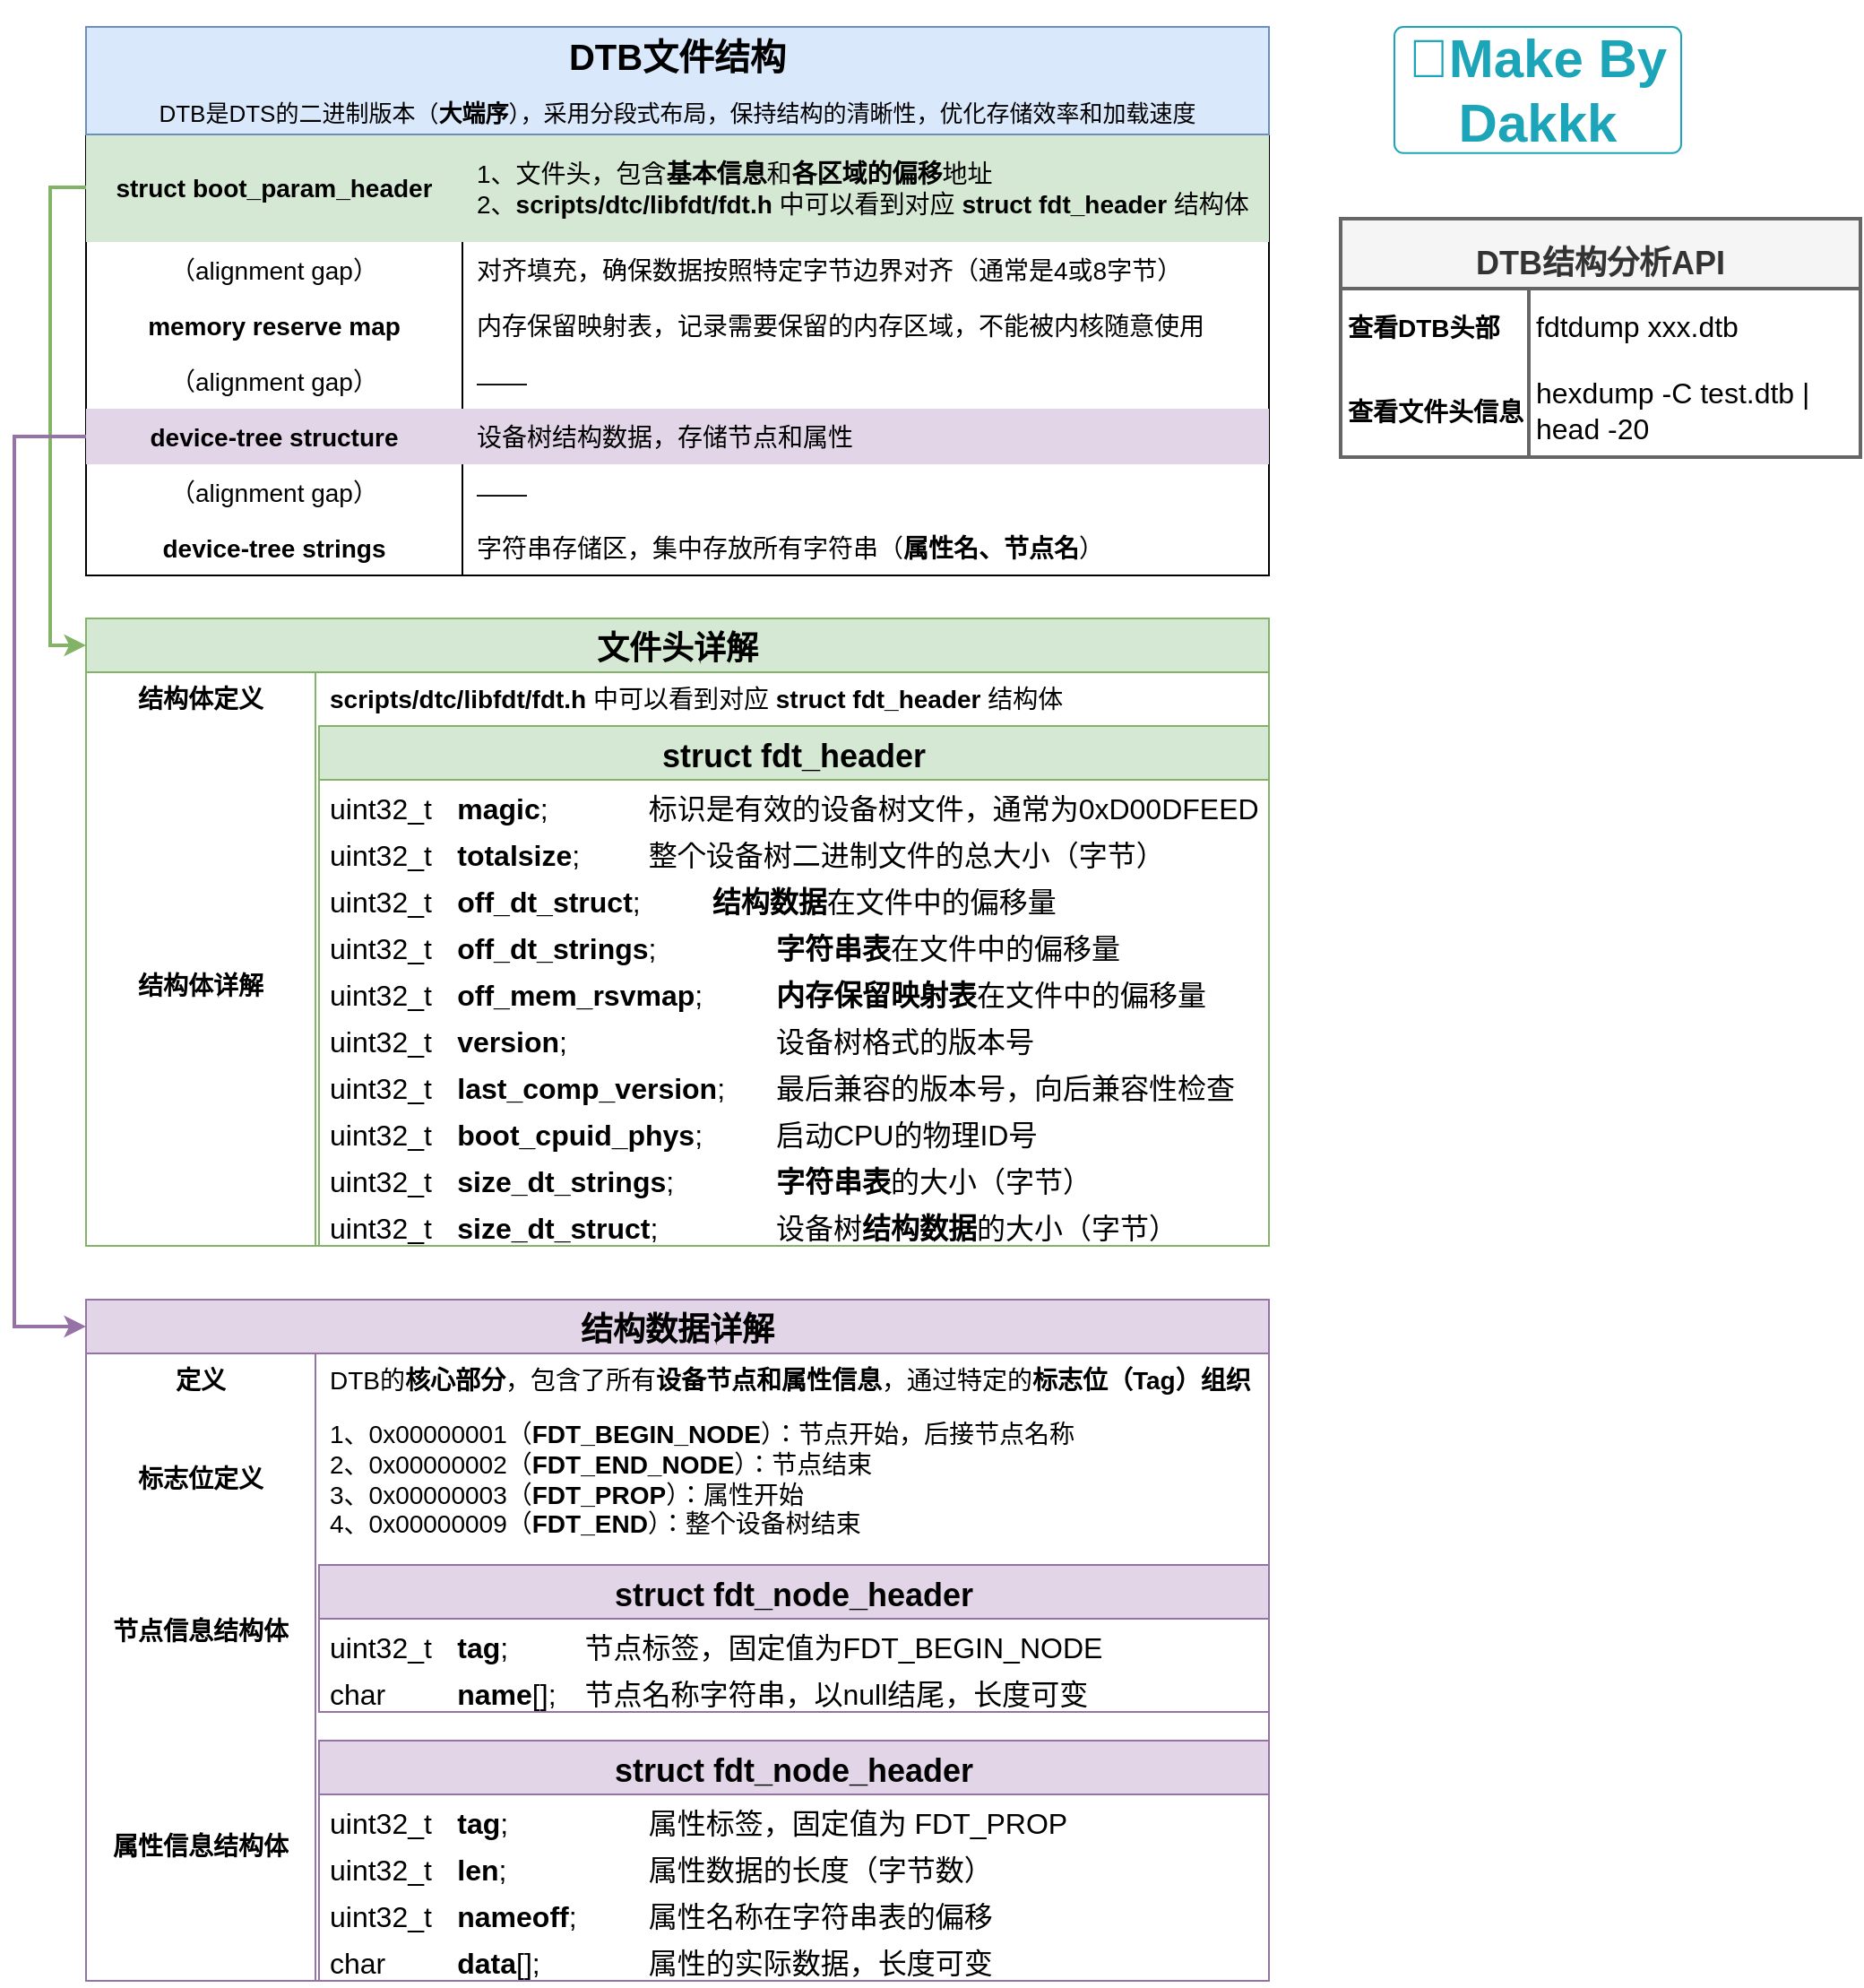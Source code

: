 <mxfile version="27.0.9">
  <diagram name="第 1 页" id="aDojiVrzr0_B-pQe_Svz">
    <mxGraphModel dx="2431" dy="1413" grid="1" gridSize="10" guides="1" tooltips="1" connect="1" arrows="1" fold="1" page="1" pageScale="1" pageWidth="1169" pageHeight="1654" math="0" shadow="0">
      <root>
        <mxCell id="0" />
        <mxCell id="1" parent="0" />
        <mxCell id="WqZ7D9HpAIjjWjwTD_I5-1" value="" style="shape=table;startSize=0;container=1;collapsible=0;childLayout=tableLayout;fixedRows=1;rowLines=0;fontStyle=0;strokeColor=default;fontSize=14;fillColor=none;" vertex="1" parent="1">
          <mxGeometry x="110" y="129" width="660" height="247" as="geometry" />
        </mxCell>
        <mxCell id="WqZ7D9HpAIjjWjwTD_I5-2" value="" style="shape=tableRow;horizontal=0;startSize=0;swimlaneHead=0;swimlaneBody=0;top=0;left=0;bottom=0;right=0;collapsible=0;dropTarget=0;fillColor=none;points=[[0,0.5],[1,0.5]];portConstraint=eastwest;strokeColor=inherit;fontSize=14;" vertex="1" parent="WqZ7D9HpAIjjWjwTD_I5-1">
          <mxGeometry width="660" height="61" as="geometry" />
        </mxCell>
        <mxCell id="WqZ7D9HpAIjjWjwTD_I5-3" value="&lt;b&gt;struct boot_param_header&lt;br&gt;&lt;/b&gt;" style="shape=partialRectangle;html=1;whiteSpace=wrap;connectable=0;fillColor=#d5e8d4;top=0;left=0;bottom=0;right=0;overflow=hidden;pointerEvents=1;strokeColor=inherit;fontSize=14;" vertex="1" parent="WqZ7D9HpAIjjWjwTD_I5-2">
          <mxGeometry width="210" height="61" as="geometry">
            <mxRectangle width="210" height="61" as="alternateBounds" />
          </mxGeometry>
        </mxCell>
        <mxCell id="WqZ7D9HpAIjjWjwTD_I5-4" value="1、文件头，包含&lt;b&gt;基本信息&lt;/b&gt;和&lt;b&gt;各区域的偏移&lt;/b&gt;地址&lt;br&gt;2、&lt;b&gt;scripts/dtc/libfdt/fdt.h&lt;/b&gt; 中可以看到对应 &lt;b&gt;struct fdt_header&amp;nbsp;&lt;/b&gt;结构体" style="shape=partialRectangle;html=1;whiteSpace=wrap;connectable=0;fillColor=#d5e8d4;top=0;left=0;bottom=0;right=0;align=left;spacingLeft=6;overflow=hidden;strokeColor=inherit;fontSize=14;" vertex="1" parent="WqZ7D9HpAIjjWjwTD_I5-2">
          <mxGeometry x="210" width="450" height="61" as="geometry">
            <mxRectangle width="450" height="61" as="alternateBounds" />
          </mxGeometry>
        </mxCell>
        <mxCell id="WqZ7D9HpAIjjWjwTD_I5-58" value="" style="shape=tableRow;horizontal=0;startSize=0;swimlaneHead=0;swimlaneBody=0;top=0;left=0;bottom=0;right=0;collapsible=0;dropTarget=0;fillColor=none;points=[[0,0.5],[1,0.5]];portConstraint=eastwest;strokeColor=inherit;fontSize=14;" vertex="1" parent="WqZ7D9HpAIjjWjwTD_I5-1">
          <mxGeometry y="61" width="660" height="31" as="geometry" />
        </mxCell>
        <mxCell id="WqZ7D9HpAIjjWjwTD_I5-59" value="（alignment gap）" style="shape=partialRectangle;html=1;whiteSpace=wrap;connectable=0;fillColor=none;top=0;left=0;bottom=0;right=0;overflow=hidden;pointerEvents=1;strokeColor=inherit;fontSize=14;" vertex="1" parent="WqZ7D9HpAIjjWjwTD_I5-58">
          <mxGeometry width="210" height="31" as="geometry">
            <mxRectangle width="210" height="31" as="alternateBounds" />
          </mxGeometry>
        </mxCell>
        <mxCell id="WqZ7D9HpAIjjWjwTD_I5-60" value="对齐填充，确保数据按照特定字节边界对齐（通常是4或8字节）" style="shape=partialRectangle;html=1;whiteSpace=wrap;connectable=0;fillColor=none;top=0;left=0;bottom=0;right=0;align=left;spacingLeft=6;overflow=hidden;strokeColor=inherit;fontSize=14;" vertex="1" parent="WqZ7D9HpAIjjWjwTD_I5-58">
          <mxGeometry x="210" width="450" height="31" as="geometry">
            <mxRectangle width="450" height="31" as="alternateBounds" />
          </mxGeometry>
        </mxCell>
        <mxCell id="WqZ7D9HpAIjjWjwTD_I5-61" value="" style="shape=tableRow;horizontal=0;startSize=0;swimlaneHead=0;swimlaneBody=0;top=0;left=0;bottom=0;right=0;collapsible=0;dropTarget=0;fillColor=none;points=[[0,0.5],[1,0.5]];portConstraint=eastwest;strokeColor=inherit;fontSize=14;" vertex="1" parent="WqZ7D9HpAIjjWjwTD_I5-1">
          <mxGeometry y="92" width="660" height="31" as="geometry" />
        </mxCell>
        <mxCell id="WqZ7D9HpAIjjWjwTD_I5-62" value="&lt;b&gt;memory reserve map&lt;/b&gt;" style="shape=partialRectangle;html=1;whiteSpace=wrap;connectable=0;fillColor=none;top=0;left=0;bottom=0;right=0;overflow=hidden;pointerEvents=1;strokeColor=inherit;fontSize=14;" vertex="1" parent="WqZ7D9HpAIjjWjwTD_I5-61">
          <mxGeometry width="210" height="31" as="geometry">
            <mxRectangle width="210" height="31" as="alternateBounds" />
          </mxGeometry>
        </mxCell>
        <mxCell id="WqZ7D9HpAIjjWjwTD_I5-63" value="内存保留映射表，记录需要保留的内存区域，不能被内核随意使用" style="shape=partialRectangle;html=1;whiteSpace=wrap;connectable=0;fillColor=none;top=0;left=0;bottom=0;right=0;align=left;spacingLeft=6;overflow=hidden;strokeColor=inherit;fontSize=14;" vertex="1" parent="WqZ7D9HpAIjjWjwTD_I5-61">
          <mxGeometry x="210" width="450" height="31" as="geometry">
            <mxRectangle width="450" height="31" as="alternateBounds" />
          </mxGeometry>
        </mxCell>
        <mxCell id="WqZ7D9HpAIjjWjwTD_I5-64" value="" style="shape=tableRow;horizontal=0;startSize=0;swimlaneHead=0;swimlaneBody=0;top=0;left=0;bottom=0;right=0;collapsible=0;dropTarget=0;fillColor=none;points=[[0,0.5],[1,0.5]];portConstraint=eastwest;strokeColor=inherit;fontSize=14;" vertex="1" parent="WqZ7D9HpAIjjWjwTD_I5-1">
          <mxGeometry y="123" width="660" height="31" as="geometry" />
        </mxCell>
        <mxCell id="WqZ7D9HpAIjjWjwTD_I5-65" value="（alignment gap）" style="shape=partialRectangle;html=1;whiteSpace=wrap;connectable=0;fillColor=none;top=0;left=0;bottom=0;right=0;overflow=hidden;pointerEvents=1;strokeColor=inherit;fontSize=14;" vertex="1" parent="WqZ7D9HpAIjjWjwTD_I5-64">
          <mxGeometry width="210" height="31" as="geometry">
            <mxRectangle width="210" height="31" as="alternateBounds" />
          </mxGeometry>
        </mxCell>
        <mxCell id="WqZ7D9HpAIjjWjwTD_I5-66" value="——" style="shape=partialRectangle;html=1;whiteSpace=wrap;connectable=0;fillColor=none;top=0;left=0;bottom=0;right=0;align=left;spacingLeft=6;overflow=hidden;strokeColor=inherit;fontSize=14;" vertex="1" parent="WqZ7D9HpAIjjWjwTD_I5-64">
          <mxGeometry x="210" width="450" height="31" as="geometry">
            <mxRectangle width="450" height="31" as="alternateBounds" />
          </mxGeometry>
        </mxCell>
        <mxCell id="WqZ7D9HpAIjjWjwTD_I5-67" value="" style="shape=tableRow;horizontal=0;startSize=0;swimlaneHead=0;swimlaneBody=0;top=0;left=0;bottom=0;right=0;collapsible=0;dropTarget=0;fillColor=none;points=[[0,0.5],[1,0.5]];portConstraint=eastwest;strokeColor=inherit;fontSize=14;" vertex="1" parent="WqZ7D9HpAIjjWjwTD_I5-1">
          <mxGeometry y="154" width="660" height="31" as="geometry" />
        </mxCell>
        <mxCell id="WqZ7D9HpAIjjWjwTD_I5-68" value="&lt;b&gt;device-tree structure&lt;/b&gt;" style="shape=partialRectangle;html=1;whiteSpace=wrap;connectable=0;fillColor=#e1d5e7;top=0;left=0;bottom=0;right=0;overflow=hidden;pointerEvents=1;strokeColor=#9673a6;fontSize=14;" vertex="1" parent="WqZ7D9HpAIjjWjwTD_I5-67">
          <mxGeometry width="210" height="31" as="geometry">
            <mxRectangle width="210" height="31" as="alternateBounds" />
          </mxGeometry>
        </mxCell>
        <mxCell id="WqZ7D9HpAIjjWjwTD_I5-69" value="设备树结构数据，存储节点和属性" style="shape=partialRectangle;html=1;whiteSpace=wrap;connectable=0;fillColor=#e1d5e7;top=0;left=0;bottom=0;right=0;align=left;spacingLeft=6;overflow=hidden;strokeColor=#9673a6;fontSize=14;" vertex="1" parent="WqZ7D9HpAIjjWjwTD_I5-67">
          <mxGeometry x="210" width="450" height="31" as="geometry">
            <mxRectangle width="450" height="31" as="alternateBounds" />
          </mxGeometry>
        </mxCell>
        <mxCell id="WqZ7D9HpAIjjWjwTD_I5-70" value="" style="shape=tableRow;horizontal=0;startSize=0;swimlaneHead=0;swimlaneBody=0;top=0;left=0;bottom=0;right=0;collapsible=0;dropTarget=0;fillColor=none;points=[[0,0.5],[1,0.5]];portConstraint=eastwest;strokeColor=inherit;fontSize=14;" vertex="1" parent="WqZ7D9HpAIjjWjwTD_I5-1">
          <mxGeometry y="185" width="660" height="31" as="geometry" />
        </mxCell>
        <mxCell id="WqZ7D9HpAIjjWjwTD_I5-71" value="（alignment gap）" style="shape=partialRectangle;html=1;whiteSpace=wrap;connectable=0;fillColor=none;top=0;left=0;bottom=0;right=0;overflow=hidden;pointerEvents=1;strokeColor=inherit;fontSize=14;" vertex="1" parent="WqZ7D9HpAIjjWjwTD_I5-70">
          <mxGeometry width="210" height="31" as="geometry">
            <mxRectangle width="210" height="31" as="alternateBounds" />
          </mxGeometry>
        </mxCell>
        <mxCell id="WqZ7D9HpAIjjWjwTD_I5-72" value="——" style="shape=partialRectangle;html=1;whiteSpace=wrap;connectable=0;fillColor=none;top=0;left=0;bottom=0;right=0;align=left;spacingLeft=6;overflow=hidden;strokeColor=inherit;fontSize=14;" vertex="1" parent="WqZ7D9HpAIjjWjwTD_I5-70">
          <mxGeometry x="210" width="450" height="31" as="geometry">
            <mxRectangle width="450" height="31" as="alternateBounds" />
          </mxGeometry>
        </mxCell>
        <mxCell id="WqZ7D9HpAIjjWjwTD_I5-73" value="" style="shape=tableRow;horizontal=0;startSize=0;swimlaneHead=0;swimlaneBody=0;top=0;left=0;bottom=0;right=0;collapsible=0;dropTarget=0;fillColor=none;points=[[0,0.5],[1,0.5]];portConstraint=eastwest;strokeColor=inherit;fontSize=14;" vertex="1" parent="WqZ7D9HpAIjjWjwTD_I5-1">
          <mxGeometry y="216" width="660" height="31" as="geometry" />
        </mxCell>
        <mxCell id="WqZ7D9HpAIjjWjwTD_I5-74" value="&lt;b&gt;device-tree strings&lt;/b&gt;" style="shape=partialRectangle;html=1;whiteSpace=wrap;connectable=0;fillColor=none;top=0;left=0;bottom=0;right=0;overflow=hidden;pointerEvents=1;strokeColor=inherit;fontSize=14;" vertex="1" parent="WqZ7D9HpAIjjWjwTD_I5-73">
          <mxGeometry width="210" height="31" as="geometry">
            <mxRectangle width="210" height="31" as="alternateBounds" />
          </mxGeometry>
        </mxCell>
        <mxCell id="WqZ7D9HpAIjjWjwTD_I5-75" value="字符串存储区，集中存放所有字符串（&lt;b&gt;属性名、节点名&lt;/b&gt;）" style="shape=partialRectangle;html=1;whiteSpace=wrap;connectable=0;fillColor=none;top=0;left=0;bottom=0;right=0;align=left;spacingLeft=6;overflow=hidden;strokeColor=inherit;fontSize=14;" vertex="1" parent="WqZ7D9HpAIjjWjwTD_I5-73">
          <mxGeometry x="210" width="450" height="31" as="geometry">
            <mxRectangle width="450" height="31" as="alternateBounds" />
          </mxGeometry>
        </mxCell>
        <mxCell id="WqZ7D9HpAIjjWjwTD_I5-11" value="&lt;h1&gt;&lt;font style=&quot;&quot;&gt;&lt;span style=&quot;font-size: 20px;&quot;&gt;DTB文件结构&lt;/span&gt;&lt;br&gt;&lt;font style=&quot;font-size: 13px; font-weight: normal;&quot;&gt;DTB是DTS的二进制版本（&lt;/font&gt;&lt;font style=&quot;font-size: 13px;&quot;&gt;大端序&lt;/font&gt;&lt;font style=&quot;font-size: 13px; font-weight: normal;&quot;&gt;），采用分段式布局，保持结构的清晰性，优化存储效率和加载速度&lt;/font&gt;&lt;/font&gt;&lt;/h1&gt;" style="rounded=0;whiteSpace=wrap;html=1;fillColor=#dae8fc;strokeColor=#6c8ebf;" vertex="1" parent="1">
          <mxGeometry x="110" y="70" width="660" height="60" as="geometry" />
        </mxCell>
        <mxCell id="WqZ7D9HpAIjjWjwTD_I5-12" value="" style="shape=table;startSize=0;container=1;collapsible=0;childLayout=tableLayout;fixedRows=1;rowLines=0;fontStyle=0;strokeColor=#82b366;fontSize=14;fillColor=none;" vertex="1" parent="1">
          <mxGeometry x="110" y="430" width="660" height="320" as="geometry" />
        </mxCell>
        <mxCell id="WqZ7D9HpAIjjWjwTD_I5-13" value="" style="shape=tableRow;horizontal=0;startSize=0;swimlaneHead=0;swimlaneBody=0;top=0;left=0;bottom=0;right=0;collapsible=0;dropTarget=0;fillColor=none;points=[[0,0.5],[1,0.5]];portConstraint=eastwest;strokeColor=inherit;fontSize=14;" vertex="1" parent="WqZ7D9HpAIjjWjwTD_I5-12">
          <mxGeometry width="660" height="30" as="geometry" />
        </mxCell>
        <mxCell id="WqZ7D9HpAIjjWjwTD_I5-14" value="&lt;b&gt;结构体定义&lt;/b&gt;" style="shape=partialRectangle;html=1;whiteSpace=wrap;connectable=0;fillColor=none;top=0;left=0;bottom=0;right=0;overflow=hidden;pointerEvents=1;strokeColor=inherit;fontSize=14;" vertex="1" parent="WqZ7D9HpAIjjWjwTD_I5-13">
          <mxGeometry width="128" height="30" as="geometry">
            <mxRectangle width="128" height="30" as="alternateBounds" />
          </mxGeometry>
        </mxCell>
        <mxCell id="WqZ7D9HpAIjjWjwTD_I5-15" value="&lt;b style=&quot;background-color: transparent; color: light-dark(rgb(0, 0, 0), rgb(255, 255, 255));&quot;&gt;scripts/dtc/libfdt/fdt.h &lt;/b&gt;&lt;span style=&quot;background-color: transparent; color: light-dark(rgb(0, 0, 0), rgb(255, 255, 255));&quot;&gt;中可以看到对应&lt;/span&gt;&lt;b style=&quot;background-color: transparent; color: light-dark(rgb(0, 0, 0), rgb(255, 255, 255));&quot;&gt; struct fdt_header &lt;/b&gt;&lt;span style=&quot;background-color: transparent; color: light-dark(rgb(0, 0, 0), rgb(255, 255, 255));&quot;&gt;结构体&lt;/span&gt;" style="shape=partialRectangle;html=1;whiteSpace=wrap;connectable=0;fillColor=none;top=0;left=0;bottom=0;right=0;align=left;spacingLeft=6;overflow=hidden;strokeColor=inherit;fontSize=14;" vertex="1" parent="WqZ7D9HpAIjjWjwTD_I5-13">
          <mxGeometry x="128" width="532" height="30" as="geometry">
            <mxRectangle width="532" height="30" as="alternateBounds" />
          </mxGeometry>
        </mxCell>
        <mxCell id="WqZ7D9HpAIjjWjwTD_I5-16" value="" style="shape=tableRow;horizontal=0;startSize=0;swimlaneHead=0;swimlaneBody=0;top=0;left=0;bottom=0;right=0;collapsible=0;dropTarget=0;fillColor=none;points=[[0,0.5],[1,0.5]];portConstraint=eastwest;strokeColor=inherit;fontSize=14;" vertex="1" parent="WqZ7D9HpAIjjWjwTD_I5-12">
          <mxGeometry y="30" width="660" height="290" as="geometry" />
        </mxCell>
        <mxCell id="WqZ7D9HpAIjjWjwTD_I5-17" value="&lt;b&gt;结构体详解&lt;/b&gt;" style="shape=partialRectangle;html=1;whiteSpace=wrap;connectable=0;fillColor=none;top=0;left=0;bottom=0;right=0;overflow=hidden;strokeColor=inherit;fontSize=14;" vertex="1" parent="WqZ7D9HpAIjjWjwTD_I5-16">
          <mxGeometry width="128" height="290" as="geometry">
            <mxRectangle width="128" height="290" as="alternateBounds" />
          </mxGeometry>
        </mxCell>
        <mxCell id="WqZ7D9HpAIjjWjwTD_I5-18" value="" style="shape=partialRectangle;html=1;whiteSpace=wrap;connectable=0;fillColor=none;top=0;left=0;bottom=0;right=0;align=left;spacingLeft=6;overflow=hidden;strokeColor=#d79b00;fontSize=14;" vertex="1" parent="WqZ7D9HpAIjjWjwTD_I5-16">
          <mxGeometry x="128" width="532" height="290" as="geometry">
            <mxRectangle width="532" height="290" as="alternateBounds" />
          </mxGeometry>
        </mxCell>
        <mxCell id="WqZ7D9HpAIjjWjwTD_I5-31" value="&lt;h1&gt;&lt;font style=&quot;&quot;&gt;&lt;font style=&quot;font-size: 18px;&quot;&gt;文件头详解&lt;/font&gt;&lt;br&gt;&lt;/font&gt;&lt;/h1&gt;" style="rounded=0;whiteSpace=wrap;html=1;fillColor=#d5e8d4;strokeColor=#82b366;" vertex="1" parent="1">
          <mxGeometry x="110" y="400" width="660" height="30" as="geometry" />
        </mxCell>
        <mxCell id="WqZ7D9HpAIjjWjwTD_I5-43" value="&lt;font style=&quot;font-size: 30px;&quot;&gt;🌻Make By Dakkk&lt;/font&gt;" style="html=1;shadow=0;dashed=0;shape=mxgraph.bootstrap.rrect;rSize=5;strokeColor=#1CA5B8;strokeWidth=1;fillColor=none;fontColor=#1CA5B8;whiteSpace=wrap;align=center;verticalAlign=middle;spacingLeft=0;fontStyle=1;fontSize=16;spacing=5;" vertex="1" parent="1">
          <mxGeometry x="840" y="70" width="160" height="70.39" as="geometry" />
        </mxCell>
        <mxCell id="WqZ7D9HpAIjjWjwTD_I5-44" value="" style="shape=table;startSize=0;container=1;collapsible=0;childLayout=tableLayout;fixedRows=1;rowLines=0;fontStyle=0;strokeColor=#666666;fontSize=16;spacing=4;spacingTop=0;spacingLeft=0;spacingBottom=0;strokeWidth=2;fillColor=none;fontColor=#333333;" vertex="1" parent="1">
          <mxGeometry x="810" y="216" width="290" height="94" as="geometry" />
        </mxCell>
        <mxCell id="WqZ7D9HpAIjjWjwTD_I5-45" value="" style="shape=tableRow;horizontal=0;startSize=0;swimlaneHead=0;swimlaneBody=0;top=0;left=0;bottom=0;right=0;collapsible=0;dropTarget=0;fillColor=none;points=[[0,0.5],[1,0.5]];portConstraint=eastwest;strokeColor=inherit;fontSize=16;spacing=4;spacingTop=0;spacingLeft=0;spacingBottom=0;" vertex="1" parent="WqZ7D9HpAIjjWjwTD_I5-44">
          <mxGeometry width="290" height="41" as="geometry" />
        </mxCell>
        <mxCell id="WqZ7D9HpAIjjWjwTD_I5-46" value="&lt;font style=&quot;font-size: 14px;&quot;&gt;查看DTB头部&lt;/font&gt;" style="shape=partialRectangle;html=1;whiteSpace=wrap;connectable=0;fillColor=none;top=0;left=0;bottom=0;right=0;overflow=hidden;strokeColor=inherit;fontSize=16;fontStyle=1;align=left;spacing=4;spacingTop=0;spacingLeft=0;spacingBottom=0;" vertex="1" parent="WqZ7D9HpAIjjWjwTD_I5-45">
          <mxGeometry width="105" height="41" as="geometry">
            <mxRectangle width="105" height="41" as="alternateBounds" />
          </mxGeometry>
        </mxCell>
        <mxCell id="WqZ7D9HpAIjjWjwTD_I5-47" value="fdtdump xxx.dtb" style="shape=partialRectangle;html=1;whiteSpace=wrap;connectable=0;fillColor=none;top=0;left=0;bottom=0;right=0;align=left;spacingLeft=0;overflow=hidden;strokeColor=inherit;fontSize=16;spacing=4;spacingTop=0;spacingBottom=0;strokeWidth=1;" vertex="1" parent="WqZ7D9HpAIjjWjwTD_I5-45">
          <mxGeometry x="105" width="185" height="41" as="geometry">
            <mxRectangle width="185" height="41" as="alternateBounds" />
          </mxGeometry>
        </mxCell>
        <mxCell id="WqZ7D9HpAIjjWjwTD_I5-48" value="" style="shape=tableRow;horizontal=0;startSize=0;swimlaneHead=0;swimlaneBody=0;top=0;left=0;bottom=0;right=0;collapsible=0;dropTarget=0;fillColor=none;points=[[0,0.5],[1,0.5]];portConstraint=eastwest;strokeColor=inherit;fontSize=16;spacing=4;spacingTop=0;spacingLeft=0;spacingBottom=0;" vertex="1" parent="WqZ7D9HpAIjjWjwTD_I5-44">
          <mxGeometry y="41" width="290" height="53" as="geometry" />
        </mxCell>
        <mxCell id="WqZ7D9HpAIjjWjwTD_I5-49" value="&lt;font style=&quot;font-size: 14px;&quot;&gt;查看文件头信息&lt;/font&gt;" style="shape=partialRectangle;html=1;whiteSpace=wrap;connectable=0;fillColor=none;top=0;left=0;bottom=0;right=0;overflow=hidden;strokeColor=inherit;fontSize=16;fontStyle=1;align=left;spacing=4;spacingTop=0;spacingLeft=0;spacingBottom=0;" vertex="1" parent="WqZ7D9HpAIjjWjwTD_I5-48">
          <mxGeometry width="105" height="53" as="geometry">
            <mxRectangle width="105" height="53" as="alternateBounds" />
          </mxGeometry>
        </mxCell>
        <mxCell id="WqZ7D9HpAIjjWjwTD_I5-50" value="hexdump -C test.dtb | head -20" style="shape=partialRectangle;html=1;whiteSpace=wrap;connectable=0;fillColor=none;top=0;left=0;bottom=0;right=0;align=left;spacingLeft=0;overflow=hidden;strokeColor=inherit;fontSize=16;spacing=4;spacingTop=0;spacingBottom=0;strokeWidth=1;" vertex="1" parent="WqZ7D9HpAIjjWjwTD_I5-48">
          <mxGeometry x="105" width="185" height="53" as="geometry">
            <mxRectangle width="185" height="53" as="alternateBounds" />
          </mxGeometry>
        </mxCell>
        <mxCell id="WqZ7D9HpAIjjWjwTD_I5-57" value="&lt;h1&gt;&lt;font style=&quot;font-size: 18px;&quot;&gt;DTB结构分析API&lt;/font&gt;&lt;/h1&gt;" style="rounded=0;whiteSpace=wrap;html=1;fontSize=16;fillColor=#f5f5f5;strokeColor=#666666;strokeWidth=2;fontColor=#333333;" vertex="1" parent="1">
          <mxGeometry x="810" y="177" width="290" height="39" as="geometry" />
        </mxCell>
        <mxCell id="WqZ7D9HpAIjjWjwTD_I5-103" value="&lt;span style=&quot;font-size: 18px;&quot;&gt;struct fdt_header&lt;/span&gt;" style="swimlane;fontStyle=1;align=center;verticalAlign=top;childLayout=stackLayout;horizontal=1;startSize=30;horizontalStack=0;resizeParent=1;resizeParentMax=0;resizeLast=0;collapsible=1;marginBottom=0;whiteSpace=wrap;html=1;fillColor=#d5e8d4;strokeColor=#82b366;" vertex="1" parent="1">
          <mxGeometry x="240" y="460" width="530" height="290" as="geometry" />
        </mxCell>
        <mxCell id="WqZ7D9HpAIjjWjwTD_I5-104" value="&lt;span style=&quot;font-size: 16px;&quot;&gt;uint32_t&lt;span style=&quot;white-space: pre;&quot;&gt;&#x9;&lt;/span&gt;&lt;b&gt;magic&lt;/b&gt;;&lt;span style=&quot;white-space: pre;&quot;&gt;&#x9;&lt;/span&gt;&lt;span style=&quot;white-space: pre;&quot;&gt;&#x9;&lt;/span&gt;标识是有效的设备树文件，通常为0xD00DFEED&lt;/span&gt;" style="text;strokeColor=none;fillColor=none;align=left;verticalAlign=top;spacingLeft=4;spacingRight=4;overflow=hidden;rotatable=0;points=[[0,0.5],[1,0.5]];portConstraint=eastwest;whiteSpace=wrap;html=1;" vertex="1" parent="WqZ7D9HpAIjjWjwTD_I5-103">
          <mxGeometry y="30" width="530" height="26" as="geometry" />
        </mxCell>
        <mxCell id="WqZ7D9HpAIjjWjwTD_I5-108" value="&lt;span style=&quot;font-size: 16px;&quot;&gt;uint32_t&lt;span style=&quot;white-space: pre;&quot;&gt;&#x9;&lt;/span&gt;&lt;b&gt;totalsize&lt;/b&gt;;&lt;span style=&quot;white-space: pre;&quot;&gt;&#x9;&lt;/span&gt;&lt;span style=&quot;white-space: pre;&quot;&gt;&#x9;&lt;/span&gt;整个设备树二进制文件的总大小（字节）&lt;/span&gt;" style="text;strokeColor=none;fillColor=none;align=left;verticalAlign=top;spacingLeft=4;spacingRight=4;overflow=hidden;rotatable=0;points=[[0,0.5],[1,0.5]];portConstraint=eastwest;whiteSpace=wrap;html=1;" vertex="1" parent="WqZ7D9HpAIjjWjwTD_I5-103">
          <mxGeometry y="56" width="530" height="26" as="geometry" />
        </mxCell>
        <mxCell id="WqZ7D9HpAIjjWjwTD_I5-109" value="&lt;span style=&quot;font-size: 16px;&quot;&gt;uint32_t&lt;span style=&quot;white-space: pre;&quot;&gt;&#x9;&lt;/span&gt;&lt;b&gt;off_dt_struct&lt;/b&gt;&lt;/span&gt;&lt;span style=&quot;font-size: 16px;&quot;&gt;;&lt;span style=&quot;white-space: pre;&quot;&gt;&#x9;&lt;/span&gt;&lt;/span&gt;&lt;span style=&quot;font-size: 16px;&quot;&gt;&lt;span style=&quot;font-weight: bold; white-space: pre;&quot;&gt;&#x9;&lt;/span&gt;&lt;b&gt;结构数据&lt;/b&gt;在文件中的偏移量&lt;/span&gt;" style="text;strokeColor=none;fillColor=none;align=left;verticalAlign=top;spacingLeft=4;spacingRight=4;overflow=hidden;rotatable=0;points=[[0,0.5],[1,0.5]];portConstraint=eastwest;whiteSpace=wrap;html=1;" vertex="1" parent="WqZ7D9HpAIjjWjwTD_I5-103">
          <mxGeometry y="82" width="530" height="26" as="geometry" />
        </mxCell>
        <mxCell id="WqZ7D9HpAIjjWjwTD_I5-110" value="&lt;span style=&quot;font-size: 16px;&quot;&gt;uint32_t&lt;span style=&quot;white-space: pre;&quot;&gt;&#x9;&lt;/span&gt;&lt;b&gt;off_dt_strings&lt;/b&gt;&lt;/span&gt;&lt;span style=&quot;font-size: 16px;&quot;&gt;;&lt;span style=&quot;white-space: pre;&quot;&gt;&#x9;&lt;/span&gt;&lt;span style=&quot;white-space: pre;&quot;&gt;&#x9;&lt;/span&gt;&lt;b&gt;字符串表&lt;/b&gt;在文件中的偏移量&lt;/span&gt;" style="text;strokeColor=none;fillColor=none;align=left;verticalAlign=top;spacingLeft=4;spacingRight=4;overflow=hidden;rotatable=0;points=[[0,0.5],[1,0.5]];portConstraint=eastwest;whiteSpace=wrap;html=1;" vertex="1" parent="WqZ7D9HpAIjjWjwTD_I5-103">
          <mxGeometry y="108" width="530" height="26" as="geometry" />
        </mxCell>
        <mxCell id="WqZ7D9HpAIjjWjwTD_I5-111" value="&lt;span style=&quot;font-size: 16px;&quot;&gt;uint32_t&lt;span style=&quot;white-space: pre;&quot;&gt;&#x9;&lt;/span&gt;&lt;b&gt;off_mem_rsvmap&lt;/b&gt;&lt;/span&gt;&lt;span style=&quot;font-size: 16px;&quot;&gt;;&lt;span style=&quot;white-space: pre;&quot;&gt;&#x9;&lt;span style=&quot;white-space: pre;&quot;&gt;&#x9;&lt;/span&gt;&lt;/span&gt;&lt;b&gt;内存保留映射表&lt;/b&gt;在文件中的偏移量&lt;/span&gt;" style="text;strokeColor=none;fillColor=none;align=left;verticalAlign=top;spacingLeft=4;spacingRight=4;overflow=hidden;rotatable=0;points=[[0,0.5],[1,0.5]];portConstraint=eastwest;whiteSpace=wrap;html=1;" vertex="1" parent="WqZ7D9HpAIjjWjwTD_I5-103">
          <mxGeometry y="134" width="530" height="26" as="geometry" />
        </mxCell>
        <mxCell id="WqZ7D9HpAIjjWjwTD_I5-112" value="&lt;span style=&quot;font-size: 16px;&quot;&gt;uint32_t&lt;span style=&quot;white-space: pre;&quot;&gt;&#x9;&lt;/span&gt;&lt;b&gt;version&lt;/b&gt;;&lt;span style=&quot;white-space: pre;&quot;&gt;&#x9;&lt;/span&gt;&lt;span style=&quot;white-space: pre;&quot;&gt;&#x9;&lt;/span&gt;&lt;span style=&quot;white-space: pre;&quot;&gt;&#x9;&lt;/span&gt;&lt;span style=&quot;white-space: pre;&quot;&gt;&#x9;&lt;/span&gt;设备树格式的版本号&lt;/span&gt;" style="text;strokeColor=none;fillColor=none;align=left;verticalAlign=top;spacingLeft=4;spacingRight=4;overflow=hidden;rotatable=0;points=[[0,0.5],[1,0.5]];portConstraint=eastwest;whiteSpace=wrap;html=1;" vertex="1" parent="WqZ7D9HpAIjjWjwTD_I5-103">
          <mxGeometry y="160" width="530" height="26" as="geometry" />
        </mxCell>
        <mxCell id="WqZ7D9HpAIjjWjwTD_I5-113" value="&lt;span style=&quot;font-size: 16px;&quot;&gt;uint32_t&lt;span style=&quot;white-space: pre;&quot;&gt;&#x9;&lt;/span&gt;&lt;b&gt;last_comp_version&lt;/b&gt;;&lt;span style=&quot;white-space: pre;&quot;&gt;&#x9;&lt;/span&gt;最后兼容的版本号，向后兼容性检查&lt;/span&gt;" style="text;strokeColor=none;fillColor=none;align=left;verticalAlign=top;spacingLeft=4;spacingRight=4;overflow=hidden;rotatable=0;points=[[0,0.5],[1,0.5]];portConstraint=eastwest;whiteSpace=wrap;html=1;" vertex="1" parent="WqZ7D9HpAIjjWjwTD_I5-103">
          <mxGeometry y="186" width="530" height="26" as="geometry" />
        </mxCell>
        <mxCell id="WqZ7D9HpAIjjWjwTD_I5-114" value="&lt;span style=&quot;font-size: 16px;&quot;&gt;uint32_t&lt;span style=&quot;white-space: pre;&quot;&gt;&#x9;&lt;/span&gt;&lt;b&gt;boot_cpuid_phys&lt;/b&gt;&lt;/span&gt;&lt;span style=&quot;font-size: 16px;&quot;&gt;;&lt;span style=&quot;white-space: pre;&quot;&gt;&#x9;&lt;/span&gt;&lt;span style=&quot;white-space: pre;&quot;&gt;&#x9;&lt;/span&gt;启动CPU的物理ID号&lt;/span&gt;" style="text;strokeColor=none;fillColor=none;align=left;verticalAlign=top;spacingLeft=4;spacingRight=4;overflow=hidden;rotatable=0;points=[[0,0.5],[1,0.5]];portConstraint=eastwest;whiteSpace=wrap;html=1;" vertex="1" parent="WqZ7D9HpAIjjWjwTD_I5-103">
          <mxGeometry y="212" width="530" height="26" as="geometry" />
        </mxCell>
        <mxCell id="WqZ7D9HpAIjjWjwTD_I5-115" value="&lt;span style=&quot;font-size: 16px;&quot;&gt;uint32_t&lt;span style=&quot;white-space: pre;&quot;&gt;&#x9;&lt;/span&gt;&lt;b&gt;size_dt_strings&lt;/b&gt;&lt;/span&gt;&lt;span style=&quot;font-size: 16px;&quot;&gt;;&lt;span style=&quot;white-space: pre;&quot;&gt;&#x9;&lt;/span&gt;&lt;span style=&quot;white-space: pre;&quot;&gt;&#x9;&lt;/span&gt;&lt;b&gt;字符串表&lt;/b&gt;的大小（字节）&lt;/span&gt;" style="text;strokeColor=none;fillColor=none;align=left;verticalAlign=top;spacingLeft=4;spacingRight=4;overflow=hidden;rotatable=0;points=[[0,0.5],[1,0.5]];portConstraint=eastwest;whiteSpace=wrap;html=1;" vertex="1" parent="WqZ7D9HpAIjjWjwTD_I5-103">
          <mxGeometry y="238" width="530" height="26" as="geometry" />
        </mxCell>
        <mxCell id="WqZ7D9HpAIjjWjwTD_I5-116" value="&lt;span style=&quot;font-size: 16px;&quot;&gt;uint32_t&lt;span style=&quot;white-space: pre;&quot;&gt;&#x9;&lt;/span&gt;&lt;b&gt;size_dt_struct&lt;/b&gt;&lt;/span&gt;&lt;span style=&quot;font-size: 16px;&quot;&gt;;&lt;span style=&quot;white-space: pre;&quot;&gt;&#x9;&lt;/span&gt;&lt;span style=&quot;white-space: pre;&quot;&gt;&#x9;&lt;/span&gt;设备树&lt;b&gt;结构数据&lt;/b&gt;的大小（字节）&lt;/span&gt;" style="text;strokeColor=none;fillColor=none;align=left;verticalAlign=top;spacingLeft=4;spacingRight=4;overflow=hidden;rotatable=0;points=[[0,0.5],[1,0.5]];portConstraint=eastwest;whiteSpace=wrap;html=1;" vertex="1" parent="WqZ7D9HpAIjjWjwTD_I5-103">
          <mxGeometry y="264" width="530" height="26" as="geometry" />
        </mxCell>
        <mxCell id="WqZ7D9HpAIjjWjwTD_I5-117" style="edgeStyle=orthogonalEdgeStyle;rounded=0;orthogonalLoop=1;jettySize=auto;html=1;entryX=0;entryY=0.5;entryDx=0;entryDy=0;fillColor=#d5e8d4;strokeColor=#82b366;strokeWidth=2;" edge="1" parent="1" source="WqZ7D9HpAIjjWjwTD_I5-2" target="WqZ7D9HpAIjjWjwTD_I5-31">
          <mxGeometry relative="1" as="geometry" />
        </mxCell>
        <mxCell id="WqZ7D9HpAIjjWjwTD_I5-118" value="" style="shape=table;startSize=0;container=1;collapsible=0;childLayout=tableLayout;fixedRows=1;rowLines=0;fontStyle=0;strokeColor=#9673a6;fontSize=14;fillColor=none;" vertex="1" parent="1">
          <mxGeometry x="110" y="810" width="660" height="350" as="geometry" />
        </mxCell>
        <mxCell id="WqZ7D9HpAIjjWjwTD_I5-119" value="" style="shape=tableRow;horizontal=0;startSize=0;swimlaneHead=0;swimlaneBody=0;top=0;left=0;bottom=0;right=0;collapsible=0;dropTarget=0;fillColor=none;points=[[0,0.5],[1,0.5]];portConstraint=eastwest;strokeColor=inherit;fontSize=14;" vertex="1" parent="WqZ7D9HpAIjjWjwTD_I5-118">
          <mxGeometry width="660" height="30" as="geometry" />
        </mxCell>
        <mxCell id="WqZ7D9HpAIjjWjwTD_I5-120" value="&lt;b&gt;定义&lt;/b&gt;" style="shape=partialRectangle;html=1;whiteSpace=wrap;connectable=0;fillColor=none;top=0;left=0;bottom=0;right=0;overflow=hidden;pointerEvents=1;strokeColor=inherit;fontSize=14;" vertex="1" parent="WqZ7D9HpAIjjWjwTD_I5-119">
          <mxGeometry width="128" height="30" as="geometry">
            <mxRectangle width="128" height="30" as="alternateBounds" />
          </mxGeometry>
        </mxCell>
        <mxCell id="WqZ7D9HpAIjjWjwTD_I5-121" value="DTB的&lt;b&gt;核心部分&lt;/b&gt;，包含了所有&lt;b&gt;设备节点和属性信息&lt;/b&gt;，通过特定的&lt;b&gt;标志位（Tag）组织&lt;/b&gt;" style="shape=partialRectangle;html=1;whiteSpace=wrap;connectable=0;fillColor=none;top=0;left=0;bottom=0;right=0;align=left;spacingLeft=6;overflow=hidden;strokeColor=inherit;fontSize=14;" vertex="1" parent="WqZ7D9HpAIjjWjwTD_I5-119">
          <mxGeometry x="128" width="532" height="30" as="geometry">
            <mxRectangle width="532" height="30" as="alternateBounds" />
          </mxGeometry>
        </mxCell>
        <mxCell id="WqZ7D9HpAIjjWjwTD_I5-122" value="" style="shape=tableRow;horizontal=0;startSize=0;swimlaneHead=0;swimlaneBody=0;top=0;left=0;bottom=0;right=0;collapsible=0;dropTarget=0;fillColor=none;points=[[0,0.5],[1,0.5]];portConstraint=eastwest;strokeColor=inherit;fontSize=14;" vertex="1" parent="WqZ7D9HpAIjjWjwTD_I5-118">
          <mxGeometry y="30" width="660" height="80" as="geometry" />
        </mxCell>
        <mxCell id="WqZ7D9HpAIjjWjwTD_I5-123" value="&lt;b&gt;标志位定义&lt;/b&gt;" style="shape=partialRectangle;html=1;whiteSpace=wrap;connectable=0;fillColor=none;top=0;left=0;bottom=0;right=0;overflow=hidden;strokeColor=inherit;fontSize=14;" vertex="1" parent="WqZ7D9HpAIjjWjwTD_I5-122">
          <mxGeometry width="128" height="80" as="geometry">
            <mxRectangle width="128" height="80" as="alternateBounds" />
          </mxGeometry>
        </mxCell>
        <mxCell id="WqZ7D9HpAIjjWjwTD_I5-124" value="&lt;div&gt;1、0x00000001（&lt;b&gt;FDT_BEGIN_NODE&lt;/b&gt;）：节点开始，后接节点名称&lt;/div&gt;&lt;div&gt;2、0x00000002（&lt;b&gt;FDT_END_NODE&lt;/b&gt;）：节点结束&lt;/div&gt;&lt;div&gt;3、0x00000003（&lt;b&gt;FDT_PROP&lt;/b&gt;）：属性开始&lt;/div&gt;&lt;div&gt;4、0x00000009（&lt;b&gt;FDT_END&lt;/b&gt;）：整个设备树结束&lt;/div&gt;" style="shape=partialRectangle;html=1;whiteSpace=wrap;connectable=0;fillColor=none;top=0;left=0;bottom=0;right=0;align=left;spacingLeft=6;overflow=hidden;strokeColor=#d79b00;fontSize=14;" vertex="1" parent="WqZ7D9HpAIjjWjwTD_I5-122">
          <mxGeometry x="128" width="532" height="80" as="geometry">
            <mxRectangle width="532" height="80" as="alternateBounds" />
          </mxGeometry>
        </mxCell>
        <mxCell id="WqZ7D9HpAIjjWjwTD_I5-137" value="" style="shape=tableRow;horizontal=0;startSize=0;swimlaneHead=0;swimlaneBody=0;top=0;left=0;bottom=0;right=0;collapsible=0;dropTarget=0;fillColor=none;points=[[0,0.5],[1,0.5]];portConstraint=eastwest;strokeColor=inherit;fontSize=14;" vertex="1" parent="WqZ7D9HpAIjjWjwTD_I5-118">
          <mxGeometry y="110" width="660" height="90" as="geometry" />
        </mxCell>
        <mxCell id="WqZ7D9HpAIjjWjwTD_I5-138" value="&lt;b&gt;节点信息结构体&lt;/b&gt;" style="shape=partialRectangle;html=1;whiteSpace=wrap;connectable=0;fillColor=none;top=0;left=0;bottom=0;right=0;overflow=hidden;strokeColor=inherit;fontSize=14;" vertex="1" parent="WqZ7D9HpAIjjWjwTD_I5-137">
          <mxGeometry width="128" height="90" as="geometry">
            <mxRectangle width="128" height="90" as="alternateBounds" />
          </mxGeometry>
        </mxCell>
        <mxCell id="WqZ7D9HpAIjjWjwTD_I5-139" value="" style="shape=partialRectangle;html=1;whiteSpace=wrap;connectable=0;fillColor=none;top=0;left=0;bottom=0;right=0;align=left;spacingLeft=6;overflow=hidden;strokeColor=#d79b00;fontSize=14;" vertex="1" parent="WqZ7D9HpAIjjWjwTD_I5-137">
          <mxGeometry x="128" width="532" height="90" as="geometry">
            <mxRectangle width="532" height="90" as="alternateBounds" />
          </mxGeometry>
        </mxCell>
        <mxCell id="WqZ7D9HpAIjjWjwTD_I5-140" value="" style="shape=tableRow;horizontal=0;startSize=0;swimlaneHead=0;swimlaneBody=0;top=0;left=0;bottom=0;right=0;collapsible=0;dropTarget=0;fillColor=none;points=[[0,0.5],[1,0.5]];portConstraint=eastwest;strokeColor=inherit;fontSize=14;" vertex="1" parent="WqZ7D9HpAIjjWjwTD_I5-118">
          <mxGeometry y="200" width="660" height="150" as="geometry" />
        </mxCell>
        <mxCell id="WqZ7D9HpAIjjWjwTD_I5-141" value="&lt;b&gt;属性信息结构体&lt;/b&gt;" style="shape=partialRectangle;html=1;whiteSpace=wrap;connectable=0;fillColor=none;top=0;left=0;bottom=0;right=0;overflow=hidden;strokeColor=inherit;fontSize=14;" vertex="1" parent="WqZ7D9HpAIjjWjwTD_I5-140">
          <mxGeometry width="128" height="150" as="geometry">
            <mxRectangle width="128" height="150" as="alternateBounds" />
          </mxGeometry>
        </mxCell>
        <mxCell id="WqZ7D9HpAIjjWjwTD_I5-142" value="" style="shape=partialRectangle;html=1;whiteSpace=wrap;connectable=0;fillColor=none;top=0;left=0;bottom=0;right=0;align=left;spacingLeft=6;overflow=hidden;strokeColor=#d79b00;fontSize=14;" vertex="1" parent="WqZ7D9HpAIjjWjwTD_I5-140">
          <mxGeometry x="128" width="532" height="150" as="geometry">
            <mxRectangle width="532" height="150" as="alternateBounds" />
          </mxGeometry>
        </mxCell>
        <mxCell id="WqZ7D9HpAIjjWjwTD_I5-125" value="&lt;h1&gt;&lt;font style=&quot;font-size: 18px;&quot;&gt;结构数据详解&lt;/font&gt;&lt;/h1&gt;" style="rounded=0;whiteSpace=wrap;html=1;fillColor=#e1d5e7;strokeColor=#9673a6;" vertex="1" parent="1">
          <mxGeometry x="110" y="780" width="660" height="30" as="geometry" />
        </mxCell>
        <mxCell id="WqZ7D9HpAIjjWjwTD_I5-126" value="&lt;span style=&quot;font-size: 18px;&quot;&gt;struct fdt_node_header&lt;/span&gt;" style="swimlane;fontStyle=1;align=center;verticalAlign=top;childLayout=stackLayout;horizontal=1;startSize=30;horizontalStack=0;resizeParent=1;resizeParentMax=0;resizeLast=0;collapsible=1;marginBottom=0;whiteSpace=wrap;html=1;fillColor=#e1d5e7;strokeColor=#9673a6;" vertex="1" parent="1">
          <mxGeometry x="240" y="928" width="530" height="82" as="geometry" />
        </mxCell>
        <mxCell id="WqZ7D9HpAIjjWjwTD_I5-127" value="&lt;span style=&quot;font-size: 16px;&quot;&gt;uint32_t &lt;span style=&quot;white-space: pre;&quot;&gt;&#x9;&lt;/span&gt;&lt;b&gt;tag&lt;/b&gt;;&lt;/span&gt;&lt;span style=&quot;font-size: 16px; white-space: pre;&quot;&gt;&#x9;&lt;/span&gt;&lt;span style=&quot;font-size: 16px; white-space: pre;&quot;&gt;&#x9;&lt;/span&gt;&lt;span style=&quot;font-size: 16px;&quot;&gt;节点标签，固定值为FDT_BEGIN_NODE&lt;/span&gt;" style="text;strokeColor=none;fillColor=none;align=left;verticalAlign=top;spacingLeft=4;spacingRight=4;overflow=hidden;rotatable=0;points=[[0,0.5],[1,0.5]];portConstraint=eastwest;whiteSpace=wrap;html=1;" vertex="1" parent="WqZ7D9HpAIjjWjwTD_I5-126">
          <mxGeometry y="30" width="530" height="26" as="geometry" />
        </mxCell>
        <mxCell id="WqZ7D9HpAIjjWjwTD_I5-128" value="&lt;span style=&quot;font-size: 16px;&quot;&gt;char &lt;span style=&quot;white-space: pre;&quot;&gt;&#x9;&lt;/span&gt;&lt;b&gt;name&lt;/b&gt;[];&lt;/span&gt;&lt;span style=&quot;font-size: 16px; white-space: pre;&quot;&gt;&#x9;&lt;/span&gt;&lt;span style=&quot;font-size: 16px;&quot;&gt;节点名称字符串，以null结尾，长度可变&lt;/span&gt;" style="text;strokeColor=none;fillColor=none;align=left;verticalAlign=top;spacingLeft=4;spacingRight=4;overflow=hidden;rotatable=0;points=[[0,0.5],[1,0.5]];portConstraint=eastwest;whiteSpace=wrap;html=1;" vertex="1" parent="WqZ7D9HpAIjjWjwTD_I5-126">
          <mxGeometry y="56" width="530" height="26" as="geometry" />
        </mxCell>
        <mxCell id="WqZ7D9HpAIjjWjwTD_I5-143" value="&lt;span style=&quot;font-size: 18px;&quot;&gt;struct fdt_node_header&lt;/span&gt;" style="swimlane;fontStyle=1;align=center;verticalAlign=top;childLayout=stackLayout;horizontal=1;startSize=30;horizontalStack=0;resizeParent=1;resizeParentMax=0;resizeLast=0;collapsible=1;marginBottom=0;whiteSpace=wrap;html=1;fillColor=#e1d5e7;strokeColor=#9673a6;" vertex="1" parent="1">
          <mxGeometry x="240" y="1026" width="530" height="134" as="geometry" />
        </mxCell>
        <mxCell id="WqZ7D9HpAIjjWjwTD_I5-144" value="&lt;span style=&quot;font-size: 16px;&quot;&gt;uint32_t &lt;span style=&quot;white-space: pre;&quot;&gt;&#x9;&lt;/span&gt;&lt;b&gt;tag&lt;/b&gt;;&lt;/span&gt;&lt;span style=&quot;font-size: 16px; white-space: pre;&quot;&gt;&#x9;&lt;/span&gt;&lt;span style=&quot;font-size: 16px; white-space: pre;&quot;&gt;&#x9;&lt;span style=&quot;white-space: pre;&quot;&gt;&#x9;&lt;/span&gt;&lt;/span&gt;&lt;span style=&quot;font-size: 16px;&quot;&gt;属性标签，固定值为 FDT_PROP&lt;/span&gt;" style="text;strokeColor=none;fillColor=none;align=left;verticalAlign=top;spacingLeft=4;spacingRight=4;overflow=hidden;rotatable=0;points=[[0,0.5],[1,0.5]];portConstraint=eastwest;whiteSpace=wrap;html=1;" vertex="1" parent="WqZ7D9HpAIjjWjwTD_I5-143">
          <mxGeometry y="30" width="530" height="26" as="geometry" />
        </mxCell>
        <mxCell id="WqZ7D9HpAIjjWjwTD_I5-145" value="&lt;span style=&quot;font-size: 16px;&quot;&gt;uint32_t &lt;span style=&quot;white-space: pre;&quot;&gt;&#x9;&lt;/span&gt;&lt;b&gt;len&lt;/b&gt;;&lt;/span&gt;&lt;span style=&quot;font-size: 16px; white-space: pre;&quot;&gt;&#x9;&lt;span style=&quot;white-space: pre;&quot;&gt;&#x9;&lt;/span&gt;&lt;span style=&quot;white-space: pre;&quot;&gt;&#x9;&lt;/span&gt;&lt;/span&gt;&lt;span style=&quot;font-size: 16px;&quot;&gt;属性数据的长度（字节数）&lt;/span&gt;" style="text;strokeColor=none;fillColor=none;align=left;verticalAlign=top;spacingLeft=4;spacingRight=4;overflow=hidden;rotatable=0;points=[[0,0.5],[1,0.5]];portConstraint=eastwest;whiteSpace=wrap;html=1;" vertex="1" parent="WqZ7D9HpAIjjWjwTD_I5-143">
          <mxGeometry y="56" width="530" height="26" as="geometry" />
        </mxCell>
        <mxCell id="WqZ7D9HpAIjjWjwTD_I5-146" value="&lt;span style=&quot;font-size: 16px;&quot;&gt;uint32_t &lt;span style=&quot;white-space: pre;&quot;&gt;&#x9;&lt;/span&gt;&lt;b&gt;nameoff&lt;/b&gt;;&lt;/span&gt;&lt;span style=&quot;font-size: 16px; white-space: pre;&quot;&gt;&#x9;&lt;/span&gt;&lt;span style=&quot;font-size: 16px;&quot;&gt;&lt;span style=&quot;font-weight: bold; white-space: pre;&quot;&gt;&#x9;&lt;/span&gt;属性名称在字符串表的偏移&lt;/span&gt;" style="text;strokeColor=none;fillColor=none;align=left;verticalAlign=top;spacingLeft=4;spacingRight=4;overflow=hidden;rotatable=0;points=[[0,0.5],[1,0.5]];portConstraint=eastwest;whiteSpace=wrap;html=1;" vertex="1" parent="WqZ7D9HpAIjjWjwTD_I5-143">
          <mxGeometry y="82" width="530" height="26" as="geometry" />
        </mxCell>
        <mxCell id="WqZ7D9HpAIjjWjwTD_I5-147" value="&lt;span style=&quot;font-size: 16px;&quot;&gt;char &lt;span style=&quot;white-space: pre;&quot;&gt;&#x9;&lt;/span&gt;&lt;b&gt;data&lt;/b&gt;[];&lt;/span&gt;&lt;span style=&quot;font-size: 16px; white-space: pre;&quot;&gt;&#x9;&lt;/span&gt;&lt;span style=&quot;font-size: 16px; white-space: pre;&quot;&gt;&#x9;&lt;/span&gt;&lt;span style=&quot;font-size: 16px;&quot;&gt;属性的实际数据，长度可变&lt;/span&gt;" style="text;strokeColor=none;fillColor=none;align=left;verticalAlign=top;spacingLeft=4;spacingRight=4;overflow=hidden;rotatable=0;points=[[0,0.5],[1,0.5]];portConstraint=eastwest;whiteSpace=wrap;html=1;" vertex="1" parent="WqZ7D9HpAIjjWjwTD_I5-143">
          <mxGeometry y="108" width="530" height="26" as="geometry" />
        </mxCell>
        <mxCell id="WqZ7D9HpAIjjWjwTD_I5-148" style="edgeStyle=orthogonalEdgeStyle;rounded=0;orthogonalLoop=1;jettySize=auto;html=1;entryX=0;entryY=0.5;entryDx=0;entryDy=0;fillColor=#e1d5e7;strokeColor=#9673a6;strokeWidth=2;" edge="1" parent="1" source="WqZ7D9HpAIjjWjwTD_I5-67" target="WqZ7D9HpAIjjWjwTD_I5-125">
          <mxGeometry relative="1" as="geometry">
            <Array as="points">
              <mxPoint x="70" y="299" />
              <mxPoint x="70" y="795" />
            </Array>
          </mxGeometry>
        </mxCell>
      </root>
    </mxGraphModel>
  </diagram>
</mxfile>
